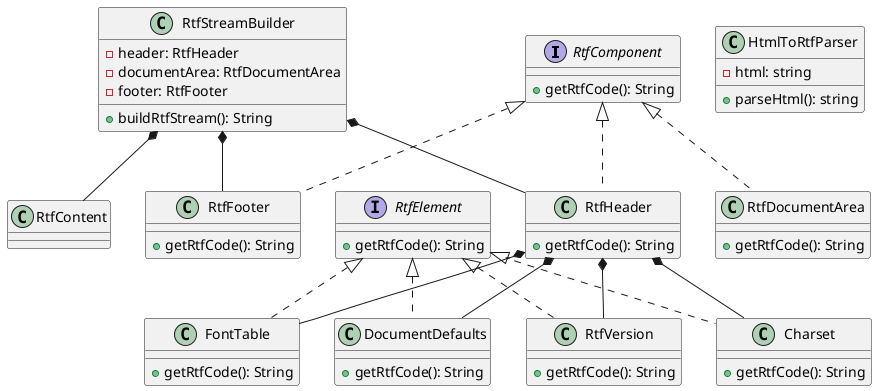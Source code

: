 @startuml
interface RtfComponent {
    +getRtfCode(): String
}

interface RtfElement {
    +getRtfCode(): String
}

class HtmlToRtfParser {
    -html: string
    +parseHtml(): string 
}

class RtfStreamBuilder {
    -header: RtfHeader
    -documentArea: RtfDocumentArea
    -footer: RtfFooter
    +buildRtfStream(): String
}

class RtfHeader {
    +getRtfCode(): String
}

class RtfDocumentArea {
    +getRtfCode(): String
}

class RtfFooter {
    +getRtfCode(): String
}


class RtfVersion {
    +getRtfCode(): String
}

class Charset {
    +getRtfCode(): String
}

class FontTable {
    +getRtfCode(): String
}

class DocumentDefaults {
    +getRtfCode(): String
}

RtfStreamBuilder *-- RtfHeader
RtfStreamBuilder *-- RtfContent
RtfStreamBuilder *-- RtfFooter

RtfHeader *-- RtfVersion
RtfHeader *-- Charset
RtfHeader *-- FontTable
RtfHeader *-- DocumentDefaults

RtfComponent <|.. RtfHeader
RtfComponent <|.. RtfDocumentArea
RtfComponent <|.. RtfFooter

RtfElement <|.. RtfVersion
RtfElement <|.. Charset
RtfElement <|.. FontTable
RtfElement <|.. DocumentDefaults

@enduml